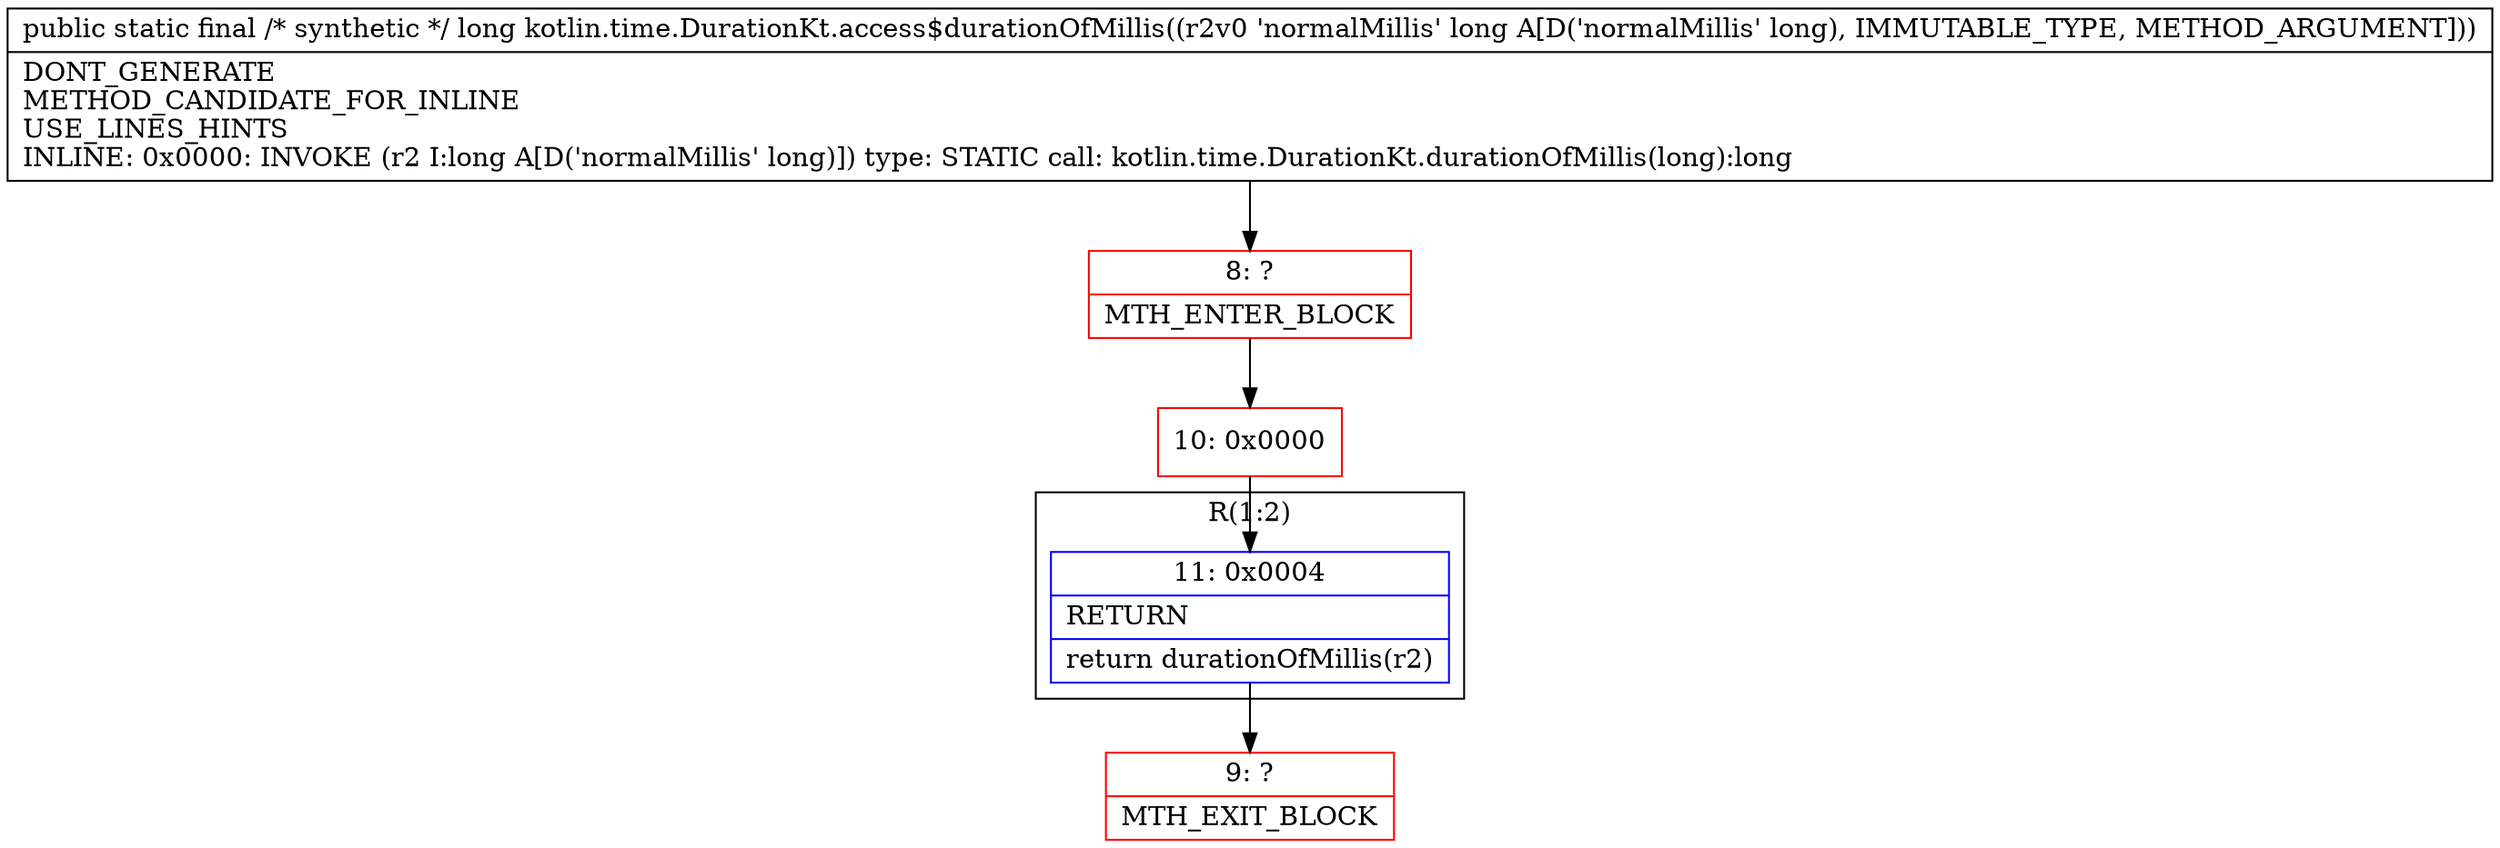 digraph "CFG forkotlin.time.DurationKt.access$durationOfMillis(J)J" {
subgraph cluster_Region_775254278 {
label = "R(1:2)";
node [shape=record,color=blue];
Node_11 [shape=record,label="{11\:\ 0x0004|RETURN\l|return durationOfMillis(r2)\l}"];
}
Node_8 [shape=record,color=red,label="{8\:\ ?|MTH_ENTER_BLOCK\l}"];
Node_10 [shape=record,color=red,label="{10\:\ 0x0000}"];
Node_9 [shape=record,color=red,label="{9\:\ ?|MTH_EXIT_BLOCK\l}"];
MethodNode[shape=record,label="{public static final \/* synthetic *\/ long kotlin.time.DurationKt.access$durationOfMillis((r2v0 'normalMillis' long A[D('normalMillis' long), IMMUTABLE_TYPE, METHOD_ARGUMENT]))  | DONT_GENERATE\lMETHOD_CANDIDATE_FOR_INLINE\lUSE_LINES_HINTS\lINLINE: 0x0000: INVOKE  (r2 I:long A[D('normalMillis' long)]) type: STATIC call: kotlin.time.DurationKt.durationOfMillis(long):long\l}"];
MethodNode -> Node_8;Node_11 -> Node_9;
Node_8 -> Node_10;
Node_10 -> Node_11;
}

